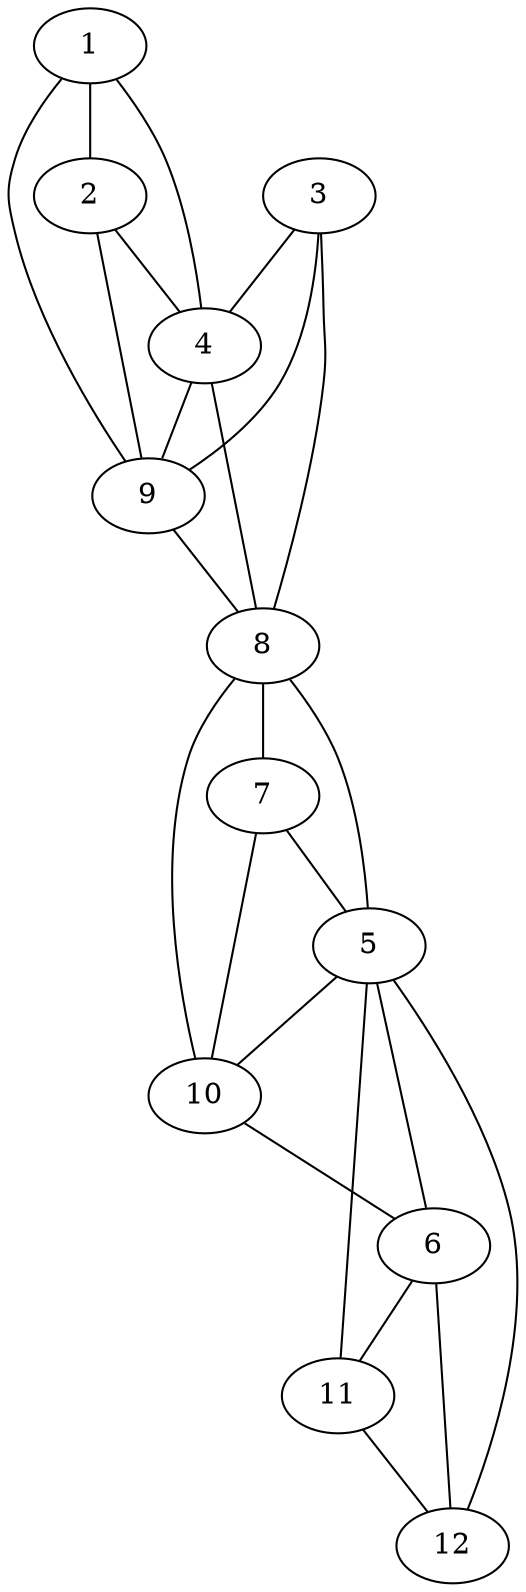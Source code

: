 graph pdb1qwq {
	1	 [aaLength=9,
		sequence=AAAKFERQH,
		type=0];
	9	 [aaLength=5,
		sequence=VNTFV,
		type=1];
	1 -- 9	 [distance0="39.59741",
		frequency=1,
		type0=3];
	2	 [aaLength=14,
		sequence=SSSNYCNLMMCCRK,
		type=0];
	1 -- 2	 [distance0="25.55304",
		frequency=1,
		type0=1];
	4	 [aaLength=5,
		sequence=VNTFV,
		type=1];
	1 -- 4	 [distance0="39.59741",
		frequency=1,
		type0=2];
	2 -- 9	 [distance0="26.27892",
		frequency=1,
		type0=3];
	2 -- 4	 [distance0="26.27892",
		distance1="8.0",
		frequency=2,
		type0=2,
		type1=4];
	3	 [aaLength=10,
		sequence=SLADVKAVCS,
		type=0];
	3 -- 9	 [distance0="11.97589",
		frequency=1,
		type0=2];
	3 -- 4	 [distance0="11.97589",
		frequency=1,
		type0=1];
	8	 [aaLength=4,
		sequence=KKVT,
		type=1];
	3 -- 8	 [distance0="1.0",
		frequency=1,
		type0=4];
	4 -- 9	 [distance0="0.0",
		frequency=1,
		type0=5];
	4 -- 8	 [distance0="18.0",
		frequency=1,
		type0=3];
	5	 [aaLength=7,
		sequence=MRITDCR,
		type=1];
	10	 [aaLength=7,
		sequence=MRITDCR,
		type=1];
	5 -- 10	 [distance0="0.0",
		frequency=1,
		type0=5];
	5 -- 8	 [distance0="18.0",
		frequency=1,
		type0=3];
	6	 [aaLength=14,
		sequence=KTTQVEKHIIVACG,
		type=1];
	6 -- 5	 [distance0="19.0",
		frequency=1,
		type0=3];
	11	 [aaLength=14,
		sequence=KTTQVEKHIIVACG,
		type=1];
	6 -- 11	 [distance0="0.0",
		distance1="0.0",
		frequency=2,
		type0=1,
		type1=5];
	7	 [aaLength=4,
		sequence=NCYQ,
		type=1];
	7 -- 10	 [distance0="8.0",
		frequency=1,
		type0=2];
	7 -- 5	 [distance0="8.0",
		distance1="4.0",
		frequency=2,
		type0=1,
		type1=4];
	8 -- 7	 [distance0="10.0",
		distance1="6.0",
		frequency=2,
		type0=1,
		type1=4];
	9 -- 8	 [distance0="18.0",
		frequency=1,
		type0=3];
	10 -- 6	 [distance0="12.0",
		frequency=1,
		type0=4];
	10 -- 8	 [distance0="18.0",
		frequency=1,
		type0=3];
	11 -- 5	 [distance0="19.0",
		frequency=1,
		type0=3];
	12	 [aaLength=9,
		sequence=VPVHFDASV,
		type=1];
	11 -- 12	 [distance0="18.0",
		distance1="4.0",
		frequency=2,
		type0=2,
		type1=4];
	12 -- 5	 [distance0="37.0",
		frequency=1,
		type0=3];
	12 -- 6	 [distance0="18.0",
		frequency=1,
		type0=1];
}
